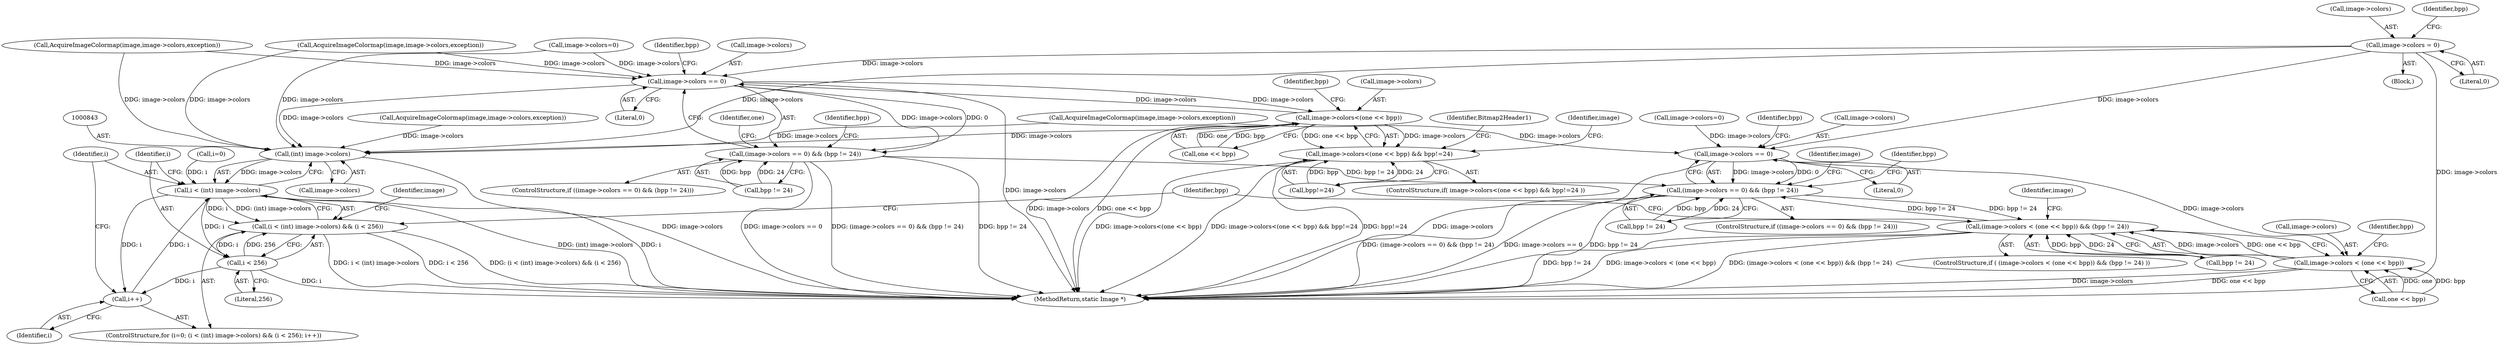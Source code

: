 digraph "0_ImageMagick_fc43974d34318c834fbf78570ca1a3764ed8c7d7@pointer" {
"1000310" [label="(Call,image->colors = 0)"];
"1000806" [label="(Call,image->colors == 0)"];
"1000805" [label="(Call,(image->colors == 0) && (bpp != 24))"];
"1000902" [label="(Call,(image->colors < (one << bpp)) && (bpp != 24))"];
"1000903" [label="(Call,image->colors < (one << bpp))"];
"1000842" [label="(Call,(int) image->colors)"];
"1000840" [label="(Call,i < (int) image->colors)"];
"1000839" [label="(Call,(i < (int) image->colors) && (i < 256))"];
"1000847" [label="(Call,i < 256)"];
"1000850" [label="(Call,i++)"];
"1001528" [label="(Call,image->colors == 0)"];
"1001527" [label="(Call,(image->colors == 0) && (bpp != 24))"];
"1001565" [label="(Call,image->colors<(one << bpp))"];
"1001564" [label="(Call,image->colors<(one << bpp) && bpp!=24)"];
"1000508" [label="(Call,AcquireImageColormap(image,image->colors,exception))"];
"1000310" [label="(Call,image->colors = 0)"];
"1001526" [label="(ControlStructure,if ((image->colors == 0) && (bpp != 24)))"];
"1001573" [label="(Identifier,bpp)"];
"1000824" [label="(Call,AcquireImageColormap(image,image->colors,exception))"];
"1000904" [label="(Call,image->colors)"];
"1000848" [label="(Identifier,i)"];
"1000935" [label="(Identifier,bpp)"];
"1000805" [label="(Call,(image->colors == 0) && (bpp != 24))"];
"1001527" [label="(Call,(image->colors == 0) && (bpp != 24))"];
"1001577" [label="(Identifier,image)"];
"1000141" [label="(Block,)"];
"1000817" [label="(Identifier,image)"];
"1000850" [label="(Call,i++)"];
"1000839" [label="(Call,(i < (int) image->colors) && (i < 256))"];
"1000811" [label="(Call,bpp != 24)"];
"1001550" [label="(Call,AcquireImageColormap(image,image->colors,exception))"];
"1001529" [label="(Call,image->colors)"];
"1000902" [label="(Call,(image->colors < (one << bpp)) && (bpp != 24))"];
"1001942" [label="(MethodReturn,static Image *)"];
"1001186" [label="(Call,image->colors=0)"];
"1000311" [label="(Call,image->colors)"];
"1000804" [label="(ControlStructure,if ((image->colors == 0) && (bpp != 24)))"];
"1001532" [label="(Literal,0)"];
"1000851" [label="(Identifier,i)"];
"1000910" [label="(Call,bpp != 24)"];
"1001564" [label="(Call,image->colors<(one << bpp) && bpp!=24)"];
"1001565" [label="(Call,image->colors<(one << bpp))"];
"1001533" [label="(Call,bpp != 24)"];
"1001790" [label="(Call,image->colors=0)"];
"1001528" [label="(Call,image->colors == 0)"];
"1000840" [label="(Call,i < (int) image->colors)"];
"1001534" [label="(Identifier,bpp)"];
"1000835" [label="(ControlStructure,for (i=0; (i < (int) image->colors) && (i < 256); i++))"];
"1000903" [label="(Call,image->colors < (one << bpp))"];
"1000847" [label="(Call,i < 256)"];
"1000842" [label="(Call,(int) image->colors)"];
"1000836" [label="(Call,i=0)"];
"1001569" [label="(Call,one << bpp)"];
"1000841" [label="(Identifier,i)"];
"1000314" [label="(Literal,0)"];
"1000907" [label="(Call,one << bpp)"];
"1001563" [label="(ControlStructure,if( image->colors<(one << bpp) && bpp!=24 ))"];
"1001566" [label="(Call,image->colors)"];
"1001539" [label="(Identifier,one)"];
"1001572" [label="(Call,bpp!=24)"];
"1000316" [label="(Identifier,bpp)"];
"1000899" [label="(Identifier,bpp)"];
"1000911" [label="(Identifier,bpp)"];
"1000844" [label="(Call,image->colors)"];
"1001597" [label="(Identifier,Bitmap2Header1)"];
"1000812" [label="(Identifier,bpp)"];
"1000810" [label="(Literal,0)"];
"1000806" [label="(Call,image->colors == 0)"];
"1000901" [label="(ControlStructure,if ( (image->colors < (one << bpp)) && (bpp != 24) ))"];
"1000915" [label="(Identifier,image)"];
"1001347" [label="(Call,AcquireImageColormap(image,image->colors,exception))"];
"1000857" [label="(Identifier,image)"];
"1000849" [label="(Literal,256)"];
"1001561" [label="(Identifier,bpp)"];
"1000807" [label="(Call,image->colors)"];
"1000310" -> "1000141"  [label="AST: "];
"1000310" -> "1000314"  [label="CFG: "];
"1000311" -> "1000310"  [label="AST: "];
"1000314" -> "1000310"  [label="AST: "];
"1000316" -> "1000310"  [label="CFG: "];
"1000310" -> "1001942"  [label="DDG: image->colors"];
"1000310" -> "1000806"  [label="DDG: image->colors"];
"1000310" -> "1000842"  [label="DDG: image->colors"];
"1000310" -> "1001528"  [label="DDG: image->colors"];
"1000806" -> "1000805"  [label="AST: "];
"1000806" -> "1000810"  [label="CFG: "];
"1000807" -> "1000806"  [label="AST: "];
"1000810" -> "1000806"  [label="AST: "];
"1000812" -> "1000806"  [label="CFG: "];
"1000805" -> "1000806"  [label="CFG: "];
"1000806" -> "1001942"  [label="DDG: image->colors"];
"1000806" -> "1000805"  [label="DDG: image->colors"];
"1000806" -> "1000805"  [label="DDG: 0"];
"1000508" -> "1000806"  [label="DDG: image->colors"];
"1001186" -> "1000806"  [label="DDG: image->colors"];
"1000806" -> "1000903"  [label="DDG: image->colors"];
"1000805" -> "1000804"  [label="AST: "];
"1000805" -> "1000811"  [label="CFG: "];
"1000811" -> "1000805"  [label="AST: "];
"1000817" -> "1000805"  [label="CFG: "];
"1000899" -> "1000805"  [label="CFG: "];
"1000805" -> "1001942"  [label="DDG: (image->colors == 0) && (bpp != 24)"];
"1000805" -> "1001942"  [label="DDG: image->colors == 0"];
"1000805" -> "1001942"  [label="DDG: bpp != 24"];
"1000811" -> "1000805"  [label="DDG: bpp"];
"1000811" -> "1000805"  [label="DDG: 24"];
"1000902" -> "1000805"  [label="DDG: bpp != 24"];
"1001527" -> "1000805"  [label="DDG: bpp != 24"];
"1000805" -> "1000902"  [label="DDG: bpp != 24"];
"1000902" -> "1000901"  [label="AST: "];
"1000902" -> "1000903"  [label="CFG: "];
"1000902" -> "1000910"  [label="CFG: "];
"1000903" -> "1000902"  [label="AST: "];
"1000910" -> "1000902"  [label="AST: "];
"1000915" -> "1000902"  [label="CFG: "];
"1000935" -> "1000902"  [label="CFG: "];
"1000902" -> "1001942"  [label="DDG: bpp != 24"];
"1000902" -> "1001942"  [label="DDG: image->colors < (one << bpp)"];
"1000902" -> "1001942"  [label="DDG: (image->colors < (one << bpp)) && (bpp != 24)"];
"1000903" -> "1000902"  [label="DDG: image->colors"];
"1000903" -> "1000902"  [label="DDG: one << bpp"];
"1000910" -> "1000902"  [label="DDG: bpp"];
"1000910" -> "1000902"  [label="DDG: 24"];
"1000903" -> "1000907"  [label="CFG: "];
"1000904" -> "1000903"  [label="AST: "];
"1000907" -> "1000903"  [label="AST: "];
"1000911" -> "1000903"  [label="CFG: "];
"1000903" -> "1001942"  [label="DDG: image->colors"];
"1000903" -> "1001942"  [label="DDG: one << bpp"];
"1000907" -> "1000903"  [label="DDG: one"];
"1000907" -> "1000903"  [label="DDG: bpp"];
"1000842" -> "1000840"  [label="AST: "];
"1000842" -> "1000844"  [label="CFG: "];
"1000843" -> "1000842"  [label="AST: "];
"1000844" -> "1000842"  [label="AST: "];
"1000840" -> "1000842"  [label="CFG: "];
"1000842" -> "1001942"  [label="DDG: image->colors"];
"1000842" -> "1000840"  [label="DDG: image->colors"];
"1001347" -> "1000842"  [label="DDG: image->colors"];
"1001528" -> "1000842"  [label="DDG: image->colors"];
"1001565" -> "1000842"  [label="DDG: image->colors"];
"1001790" -> "1000842"  [label="DDG: image->colors"];
"1000824" -> "1000842"  [label="DDG: image->colors"];
"1000508" -> "1000842"  [label="DDG: image->colors"];
"1001550" -> "1000842"  [label="DDG: image->colors"];
"1000840" -> "1000839"  [label="AST: "];
"1000841" -> "1000840"  [label="AST: "];
"1000848" -> "1000840"  [label="CFG: "];
"1000839" -> "1000840"  [label="CFG: "];
"1000840" -> "1001942"  [label="DDG: (int) image->colors"];
"1000840" -> "1001942"  [label="DDG: i"];
"1000840" -> "1000839"  [label="DDG: i"];
"1000840" -> "1000839"  [label="DDG: (int) image->colors"];
"1000850" -> "1000840"  [label="DDG: i"];
"1000836" -> "1000840"  [label="DDG: i"];
"1000840" -> "1000847"  [label="DDG: i"];
"1000840" -> "1000850"  [label="DDG: i"];
"1000839" -> "1000835"  [label="AST: "];
"1000839" -> "1000847"  [label="CFG: "];
"1000847" -> "1000839"  [label="AST: "];
"1000857" -> "1000839"  [label="CFG: "];
"1000935" -> "1000839"  [label="CFG: "];
"1000839" -> "1001942"  [label="DDG: (i < (int) image->colors) && (i < 256)"];
"1000839" -> "1001942"  [label="DDG: i < (int) image->colors"];
"1000839" -> "1001942"  [label="DDG: i < 256"];
"1000847" -> "1000839"  [label="DDG: i"];
"1000847" -> "1000839"  [label="DDG: 256"];
"1000847" -> "1000849"  [label="CFG: "];
"1000848" -> "1000847"  [label="AST: "];
"1000849" -> "1000847"  [label="AST: "];
"1000847" -> "1001942"  [label="DDG: i"];
"1000847" -> "1000850"  [label="DDG: i"];
"1000850" -> "1000835"  [label="AST: "];
"1000850" -> "1000851"  [label="CFG: "];
"1000851" -> "1000850"  [label="AST: "];
"1000841" -> "1000850"  [label="CFG: "];
"1001528" -> "1001527"  [label="AST: "];
"1001528" -> "1001532"  [label="CFG: "];
"1001529" -> "1001528"  [label="AST: "];
"1001532" -> "1001528"  [label="AST: "];
"1001534" -> "1001528"  [label="CFG: "];
"1001527" -> "1001528"  [label="CFG: "];
"1001528" -> "1001942"  [label="DDG: image->colors"];
"1001528" -> "1001527"  [label="DDG: image->colors"];
"1001528" -> "1001527"  [label="DDG: 0"];
"1001347" -> "1001528"  [label="DDG: image->colors"];
"1001565" -> "1001528"  [label="DDG: image->colors"];
"1001790" -> "1001528"  [label="DDG: image->colors"];
"1001550" -> "1001528"  [label="DDG: image->colors"];
"1001528" -> "1001565"  [label="DDG: image->colors"];
"1001527" -> "1001526"  [label="AST: "];
"1001527" -> "1001533"  [label="CFG: "];
"1001533" -> "1001527"  [label="AST: "];
"1001539" -> "1001527"  [label="CFG: "];
"1001561" -> "1001527"  [label="CFG: "];
"1001527" -> "1001942"  [label="DDG: image->colors == 0"];
"1001527" -> "1001942"  [label="DDG: (image->colors == 0) && (bpp != 24)"];
"1001527" -> "1001942"  [label="DDG: bpp != 24"];
"1001533" -> "1001527"  [label="DDG: bpp"];
"1001533" -> "1001527"  [label="DDG: 24"];
"1001565" -> "1001564"  [label="AST: "];
"1001565" -> "1001569"  [label="CFG: "];
"1001566" -> "1001565"  [label="AST: "];
"1001569" -> "1001565"  [label="AST: "];
"1001573" -> "1001565"  [label="CFG: "];
"1001564" -> "1001565"  [label="CFG: "];
"1001565" -> "1001942"  [label="DDG: one << bpp"];
"1001565" -> "1001942"  [label="DDG: image->colors"];
"1001565" -> "1001564"  [label="DDG: image->colors"];
"1001565" -> "1001564"  [label="DDG: one << bpp"];
"1001569" -> "1001565"  [label="DDG: one"];
"1001569" -> "1001565"  [label="DDG: bpp"];
"1001564" -> "1001563"  [label="AST: "];
"1001564" -> "1001572"  [label="CFG: "];
"1001572" -> "1001564"  [label="AST: "];
"1001577" -> "1001564"  [label="CFG: "];
"1001597" -> "1001564"  [label="CFG: "];
"1001564" -> "1001942"  [label="DDG: bpp!=24"];
"1001564" -> "1001942"  [label="DDG: image->colors<(one << bpp)"];
"1001564" -> "1001942"  [label="DDG: image->colors<(one << bpp) && bpp!=24"];
"1001572" -> "1001564"  [label="DDG: bpp"];
"1001572" -> "1001564"  [label="DDG: 24"];
}
